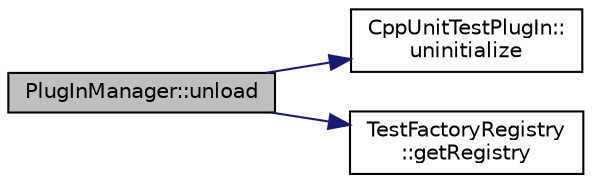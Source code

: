 digraph "PlugInManager::unload"
{
  edge [fontname="Helvetica",fontsize="10",labelfontname="Helvetica",labelfontsize="10"];
  node [fontname="Helvetica",fontsize="10",shape=record];
  rankdir="LR";
  Node1 [label="PlugInManager::unload",height=0.2,width=0.4,color="black", fillcolor="grey75", style="filled", fontcolor="black"];
  Node1 -> Node2 [color="midnightblue",fontsize="10",style="solid",fontname="Helvetica"];
  Node2 [label="CppUnitTestPlugIn::\luninitialize",height=0.2,width=0.4,color="black", fillcolor="white", style="filled",URL="$struct_cpp_unit_test_plug_in.html#a8628d2026e76c58f715e17af88f77458",tooltip="Called just before unloading the dynamic library. "];
  Node1 -> Node3 [color="midnightblue",fontsize="10",style="solid",fontname="Helvetica"];
  Node3 [label="TestFactoryRegistry\l::getRegistry",height=0.2,width=0.4,color="black", fillcolor="white", style="filled",URL="$class_test_factory_registry.html#ac153260dae65c3e6e8ebc33ecde04ccb"];
}
